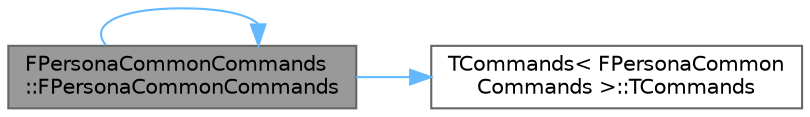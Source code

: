 digraph "FPersonaCommonCommands::FPersonaCommonCommands"
{
 // INTERACTIVE_SVG=YES
 // LATEX_PDF_SIZE
  bgcolor="transparent";
  edge [fontname=Helvetica,fontsize=10,labelfontname=Helvetica,labelfontsize=10];
  node [fontname=Helvetica,fontsize=10,shape=box,height=0.2,width=0.4];
  rankdir="LR";
  Node1 [id="Node000001",label="FPersonaCommonCommands\l::FPersonaCommonCommands",height=0.2,width=0.4,color="gray40", fillcolor="grey60", style="filled", fontcolor="black",tooltip=" "];
  Node1 -> Node1 [id="edge1_Node000001_Node000001",color="steelblue1",style="solid",tooltip=" "];
  Node1 -> Node2 [id="edge2_Node000001_Node000002",color="steelblue1",style="solid",tooltip=" "];
  Node2 [id="Node000002",label="TCommands\< FPersonaCommon\lCommands \>::TCommands",height=0.2,width=0.4,color="grey40", fillcolor="white", style="filled",URL="$de/d91/classTCommands.html#af7c71d17a1b5af80968fa82e0a4a9db7",tooltip=" "];
}
